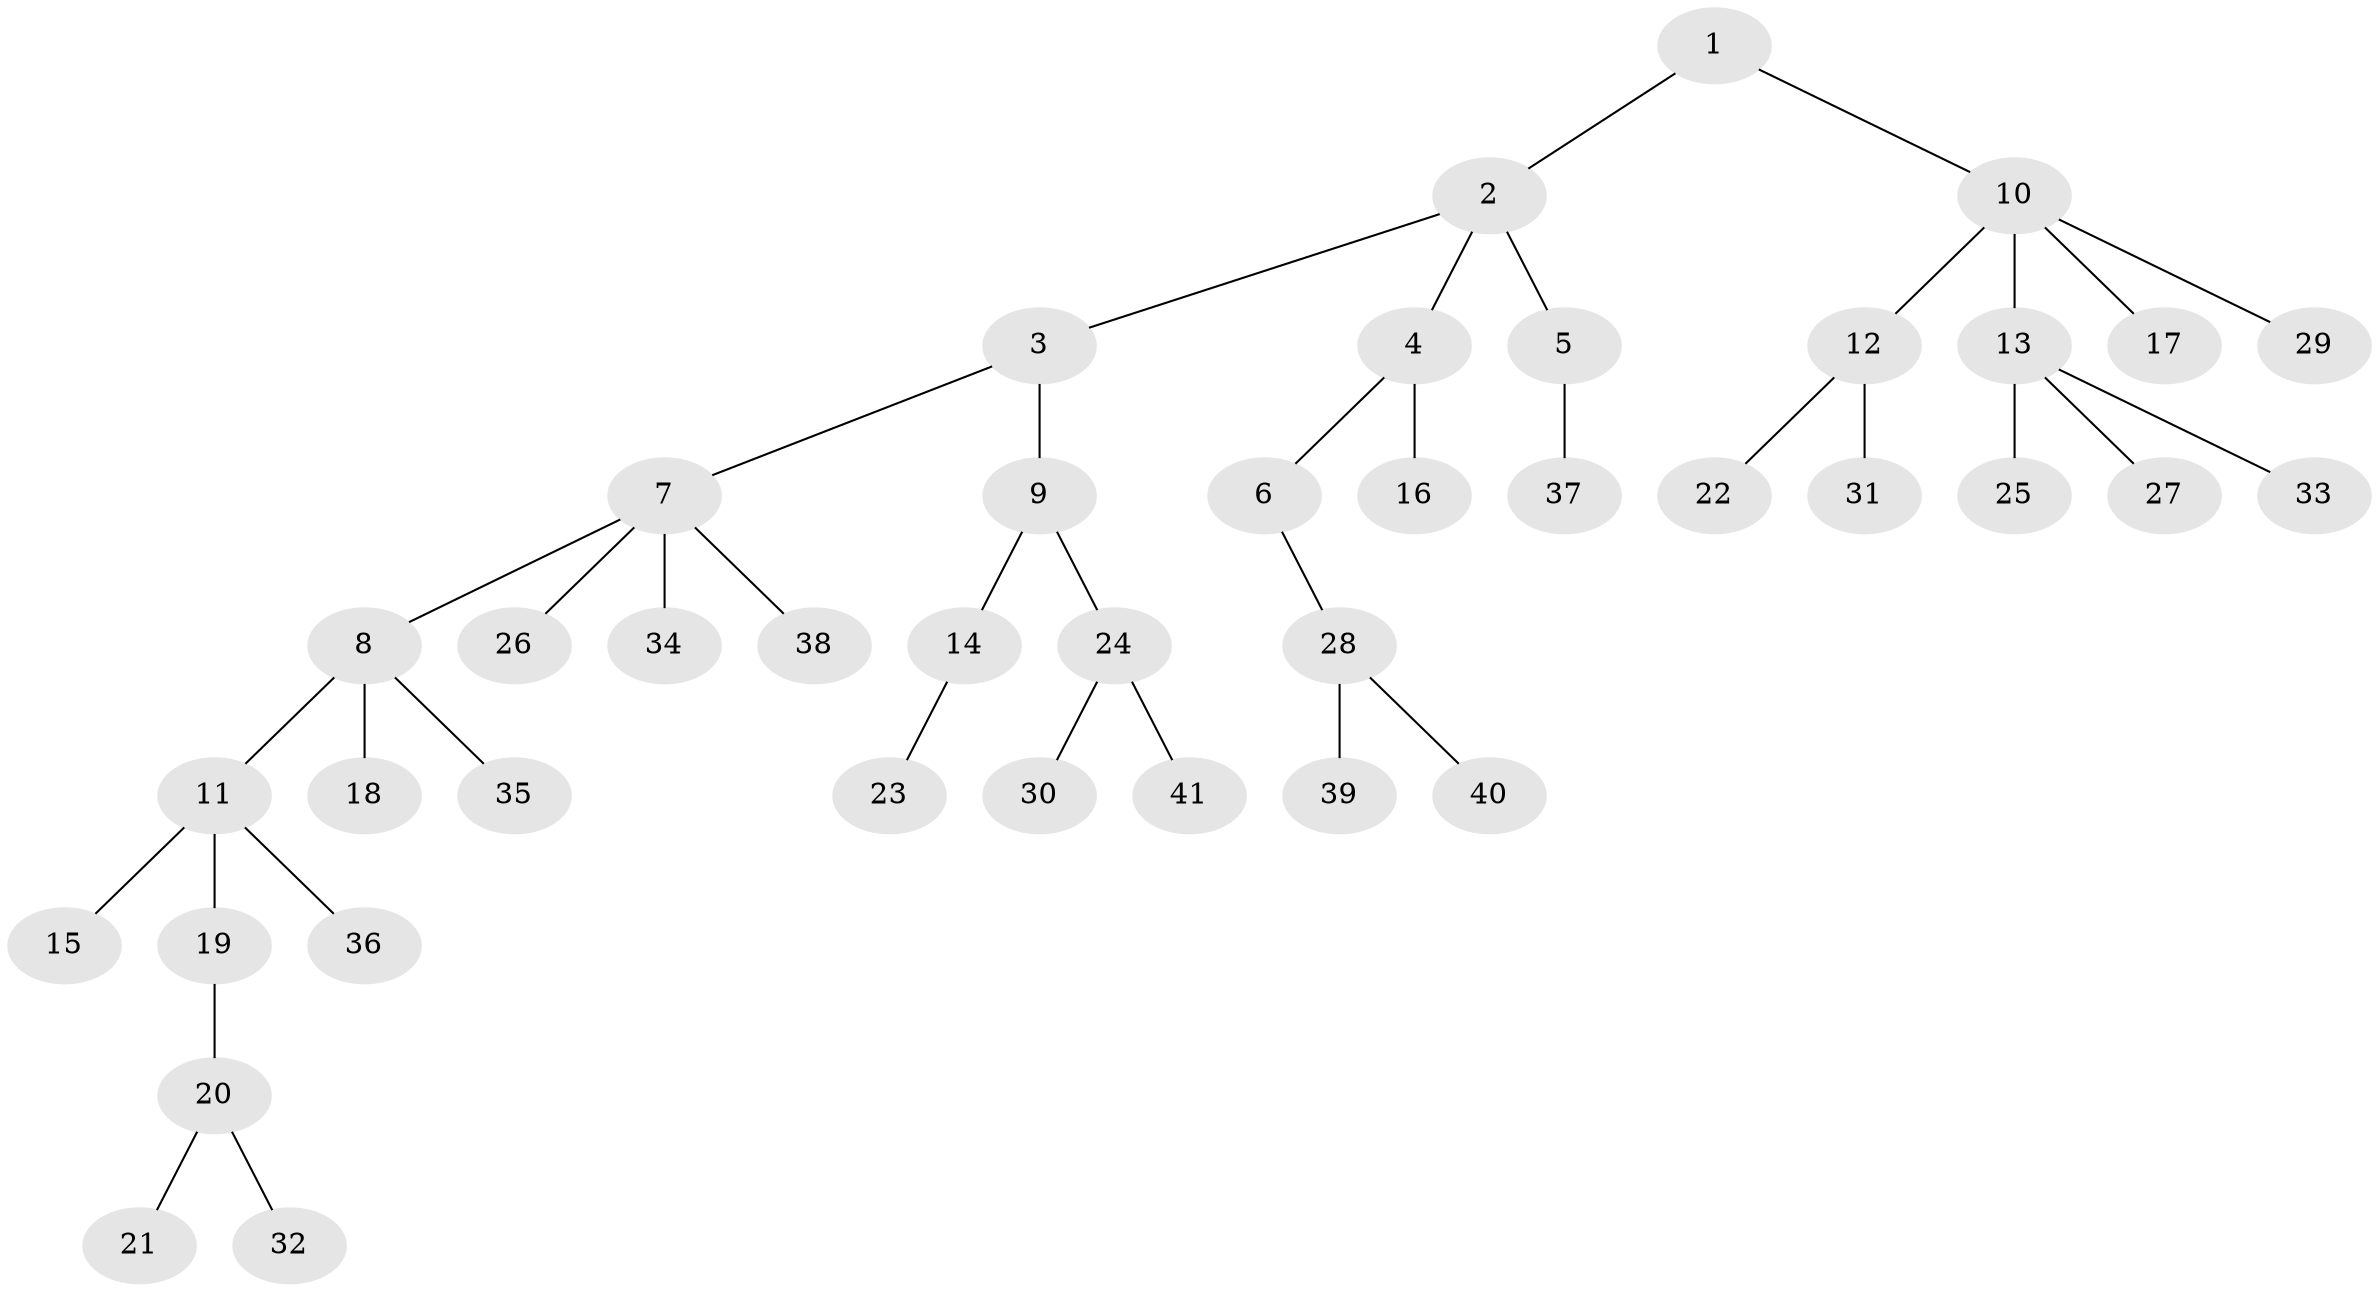 // original degree distribution, {3: 0.046153846153846156, 4: 0.13846153846153847, 1: 0.5230769230769231, 2: 0.24615384615384617, 6: 0.03076923076923077, 5: 0.015384615384615385}
// Generated by graph-tools (version 1.1) at 2025/51/03/04/25 22:51:59]
// undirected, 41 vertices, 40 edges
graph export_dot {
  node [color=gray90,style=filled];
  1;
  2;
  3;
  4;
  5;
  6;
  7;
  8;
  9;
  10;
  11;
  12;
  13;
  14;
  15;
  16;
  17;
  18;
  19;
  20;
  21;
  22;
  23;
  24;
  25;
  26;
  27;
  28;
  29;
  30;
  31;
  32;
  33;
  34;
  35;
  36;
  37;
  38;
  39;
  40;
  41;
  1 -- 2 [weight=1.0];
  1 -- 10 [weight=1.0];
  2 -- 3 [weight=1.0];
  2 -- 4 [weight=1.0];
  2 -- 5 [weight=1.0];
  3 -- 7 [weight=1.0];
  3 -- 9 [weight=1.0];
  4 -- 6 [weight=1.0];
  4 -- 16 [weight=1.0];
  5 -- 37 [weight=1.0];
  6 -- 28 [weight=1.0];
  7 -- 8 [weight=1.0];
  7 -- 26 [weight=1.0];
  7 -- 34 [weight=1.0];
  7 -- 38 [weight=1.0];
  8 -- 11 [weight=1.0];
  8 -- 18 [weight=1.0];
  8 -- 35 [weight=1.0];
  9 -- 14 [weight=1.0];
  9 -- 24 [weight=1.0];
  10 -- 12 [weight=1.0];
  10 -- 13 [weight=1.0];
  10 -- 17 [weight=1.0];
  10 -- 29 [weight=1.0];
  11 -- 15 [weight=1.0];
  11 -- 19 [weight=1.0];
  11 -- 36 [weight=1.0];
  12 -- 22 [weight=1.0];
  12 -- 31 [weight=1.0];
  13 -- 25 [weight=1.0];
  13 -- 27 [weight=1.0];
  13 -- 33 [weight=1.0];
  14 -- 23 [weight=1.0];
  19 -- 20 [weight=1.0];
  20 -- 21 [weight=1.0];
  20 -- 32 [weight=1.0];
  24 -- 30 [weight=1.0];
  24 -- 41 [weight=1.0];
  28 -- 39 [weight=1.0];
  28 -- 40 [weight=1.0];
}
